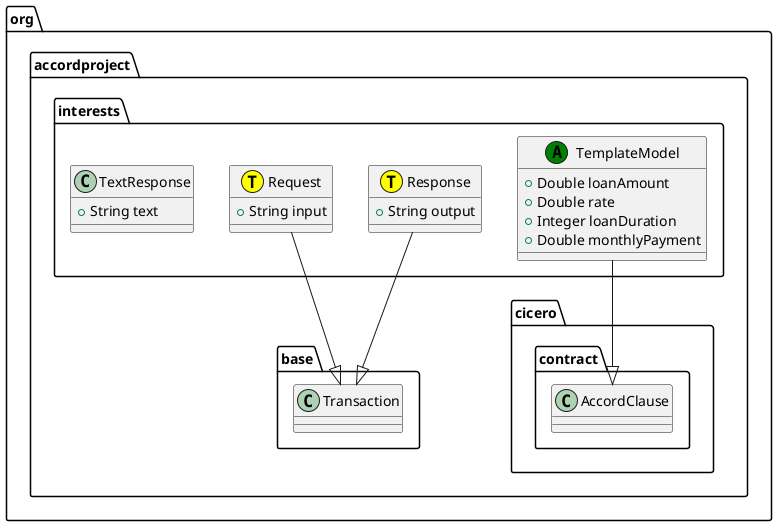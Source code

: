 @startuml
class org.accordproject.interests.Request << (T,yellow) >> {
   + String input
}
org.accordproject.interests.Request --|> org.accordproject.base.Transaction
class org.accordproject.interests.Response << (T,yellow) >> {
   + String output
}
org.accordproject.interests.Response --|> org.accordproject.base.Transaction
class org.accordproject.interests.TemplateModel << (A,green) >> {
   + Double loanAmount
   + Double rate
   + Integer loanDuration
   + Double monthlyPayment
}
org.accordproject.interests.TemplateModel --|> org.accordproject.cicero.contract.AccordClause
class org.accordproject.interests.TextResponse {
   + String text
}
@enduml

